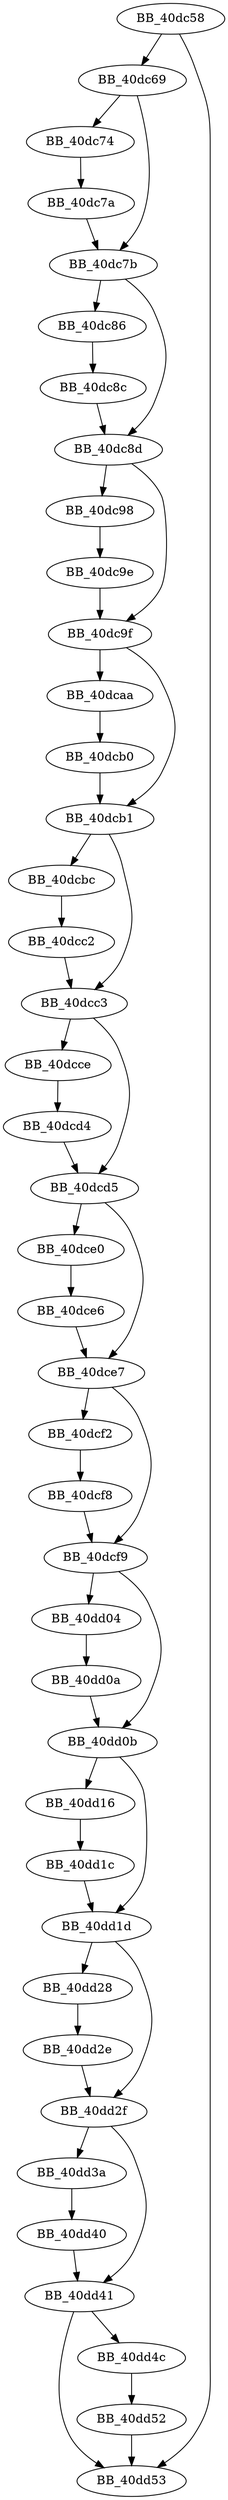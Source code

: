 DiGraph ___free_lconv_mon{
BB_40dc58->BB_40dc69
BB_40dc58->BB_40dd53
BB_40dc69->BB_40dc74
BB_40dc69->BB_40dc7b
BB_40dc74->BB_40dc7a
BB_40dc7a->BB_40dc7b
BB_40dc7b->BB_40dc86
BB_40dc7b->BB_40dc8d
BB_40dc86->BB_40dc8c
BB_40dc8c->BB_40dc8d
BB_40dc8d->BB_40dc98
BB_40dc8d->BB_40dc9f
BB_40dc98->BB_40dc9e
BB_40dc9e->BB_40dc9f
BB_40dc9f->BB_40dcaa
BB_40dc9f->BB_40dcb1
BB_40dcaa->BB_40dcb0
BB_40dcb0->BB_40dcb1
BB_40dcb1->BB_40dcbc
BB_40dcb1->BB_40dcc3
BB_40dcbc->BB_40dcc2
BB_40dcc2->BB_40dcc3
BB_40dcc3->BB_40dcce
BB_40dcc3->BB_40dcd5
BB_40dcce->BB_40dcd4
BB_40dcd4->BB_40dcd5
BB_40dcd5->BB_40dce0
BB_40dcd5->BB_40dce7
BB_40dce0->BB_40dce6
BB_40dce6->BB_40dce7
BB_40dce7->BB_40dcf2
BB_40dce7->BB_40dcf9
BB_40dcf2->BB_40dcf8
BB_40dcf8->BB_40dcf9
BB_40dcf9->BB_40dd04
BB_40dcf9->BB_40dd0b
BB_40dd04->BB_40dd0a
BB_40dd0a->BB_40dd0b
BB_40dd0b->BB_40dd16
BB_40dd0b->BB_40dd1d
BB_40dd16->BB_40dd1c
BB_40dd1c->BB_40dd1d
BB_40dd1d->BB_40dd28
BB_40dd1d->BB_40dd2f
BB_40dd28->BB_40dd2e
BB_40dd2e->BB_40dd2f
BB_40dd2f->BB_40dd3a
BB_40dd2f->BB_40dd41
BB_40dd3a->BB_40dd40
BB_40dd40->BB_40dd41
BB_40dd41->BB_40dd4c
BB_40dd41->BB_40dd53
BB_40dd4c->BB_40dd52
BB_40dd52->BB_40dd53
}
